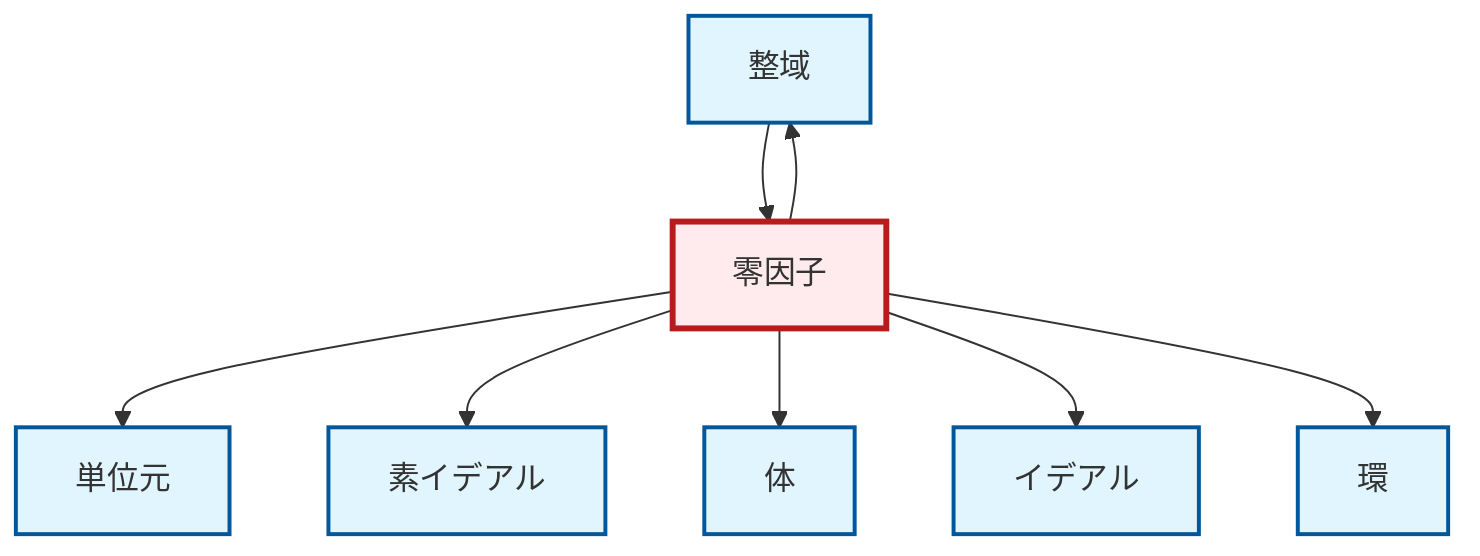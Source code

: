 graph TD
    classDef definition fill:#e1f5fe,stroke:#01579b,stroke-width:2px
    classDef theorem fill:#f3e5f5,stroke:#4a148c,stroke-width:2px
    classDef axiom fill:#fff3e0,stroke:#e65100,stroke-width:2px
    classDef example fill:#e8f5e9,stroke:#1b5e20,stroke-width:2px
    classDef current fill:#ffebee,stroke:#b71c1c,stroke-width:3px
    def-field["体"]:::definition
    def-prime-ideal["素イデアル"]:::definition
    def-identity-element["単位元"]:::definition
    def-integral-domain["整域"]:::definition
    def-ideal["イデアル"]:::definition
    def-zero-divisor["零因子"]:::definition
    def-ring["環"]:::definition
    def-zero-divisor --> def-identity-element
    def-integral-domain --> def-zero-divisor
    def-zero-divisor --> def-prime-ideal
    def-zero-divisor --> def-field
    def-zero-divisor --> def-ideal
    def-zero-divisor --> def-integral-domain
    def-zero-divisor --> def-ring
    class def-zero-divisor current
